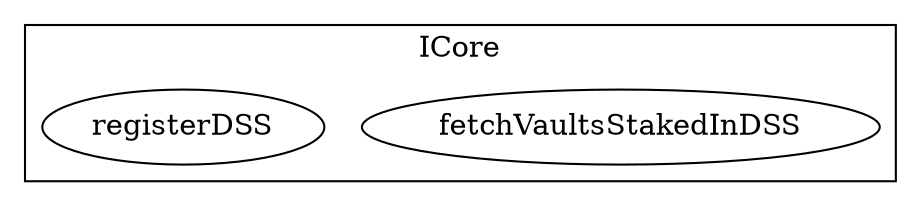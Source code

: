 strict digraph {
subgraph cluster_29914_ICore {
label = "ICore"
"29914_fetchVaultsStakedInDSS" [label="fetchVaultsStakedInDSS"]
"29914_registerDSS" [label="registerDSS"]
}subgraph cluster_solidity {
label = "[Solidity]"
}
}